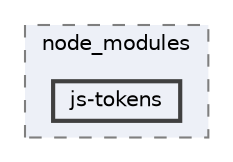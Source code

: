 digraph "pkiclassroomrescheduler/src/main/frontend/node_modules/js-tokens"
{
 // LATEX_PDF_SIZE
  bgcolor="transparent";
  edge [fontname=Helvetica,fontsize=10,labelfontname=Helvetica,labelfontsize=10];
  node [fontname=Helvetica,fontsize=10,shape=box,height=0.2,width=0.4];
  compound=true
  subgraph clusterdir_72953eda66ccb3a2722c28e1c3e6c23b {
    graph [ bgcolor="#edf0f7", pencolor="grey50", label="node_modules", fontname=Helvetica,fontsize=10 style="filled,dashed", URL="dir_72953eda66ccb3a2722c28e1c3e6c23b.html",tooltip=""]
  dir_2c98256b2c00edd9c3015831a5a43676 [label="js-tokens", fillcolor="#edf0f7", color="grey25", style="filled,bold", URL="dir_2c98256b2c00edd9c3015831a5a43676.html",tooltip=""];
  }
}
